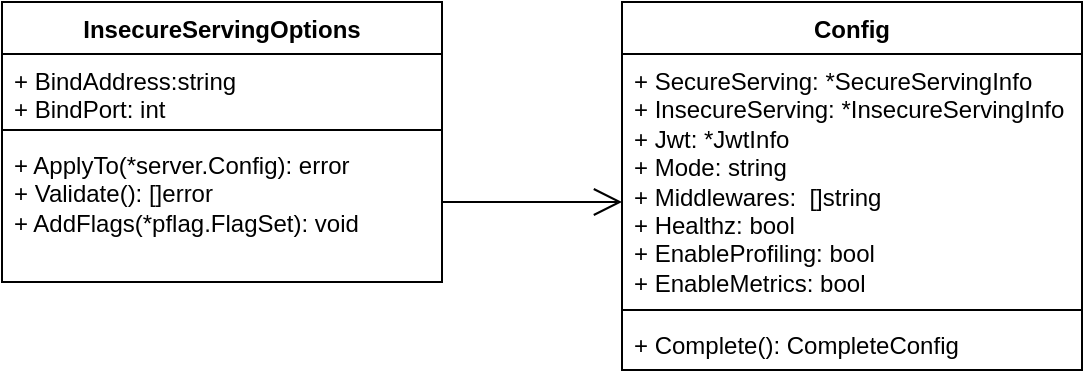<mxfile version="21.6.8" type="github">
  <diagram id="C5RBs43oDa-KdzZeNtuy" name="Page-1">
    <mxGraphModel dx="1242" dy="790" grid="1" gridSize="10" guides="1" tooltips="1" connect="1" arrows="1" fold="1" page="1" pageScale="1" pageWidth="827" pageHeight="1169" math="0" shadow="0">
      <root>
        <mxCell id="WIyWlLk6GJQsqaUBKTNV-0" />
        <mxCell id="WIyWlLk6GJQsqaUBKTNV-1" parent="WIyWlLk6GJQsqaUBKTNV-0" />
        <mxCell id="OIYcLblMBondmJTb5OLn-0" value="Config" style="swimlane;fontStyle=1;align=center;verticalAlign=top;childLayout=stackLayout;horizontal=1;startSize=26;horizontalStack=0;resizeParent=1;resizeParentMax=0;resizeLast=0;collapsible=1;marginBottom=0;whiteSpace=wrap;html=1;" vertex="1" parent="WIyWlLk6GJQsqaUBKTNV-1">
          <mxGeometry x="450" y="310" width="230" height="184" as="geometry" />
        </mxCell>
        <mxCell id="OIYcLblMBondmJTb5OLn-1" value="+ SecureServing: *SecureServingInfo&lt;br&gt;+ InsecureServing: *InsecureServingInfo&lt;br&gt;+ Jwt: *JwtInfo&lt;br&gt;+ Mode: string&lt;br&gt;+ Middlewares:&amp;nbsp; []string&lt;br&gt;+ Healthz: bool&lt;br&gt;+ EnableProfiling: bool&lt;br&gt;+ EnableMetrics: bool" style="text;strokeColor=none;fillColor=none;align=left;verticalAlign=top;spacingLeft=4;spacingRight=4;overflow=hidden;rotatable=0;points=[[0,0.5],[1,0.5]];portConstraint=eastwest;whiteSpace=wrap;html=1;" vertex="1" parent="OIYcLblMBondmJTb5OLn-0">
          <mxGeometry y="26" width="230" height="124" as="geometry" />
        </mxCell>
        <mxCell id="OIYcLblMBondmJTb5OLn-2" value="" style="line;strokeWidth=1;fillColor=none;align=left;verticalAlign=middle;spacingTop=-1;spacingLeft=3;spacingRight=3;rotatable=0;labelPosition=right;points=[];portConstraint=eastwest;strokeColor=inherit;" vertex="1" parent="OIYcLblMBondmJTb5OLn-0">
          <mxGeometry y="150" width="230" height="8" as="geometry" />
        </mxCell>
        <mxCell id="OIYcLblMBondmJTb5OLn-3" value="+ Complete(): CompleteConfig" style="text;strokeColor=none;fillColor=none;align=left;verticalAlign=top;spacingLeft=4;spacingRight=4;overflow=hidden;rotatable=0;points=[[0,0.5],[1,0.5]];portConstraint=eastwest;whiteSpace=wrap;html=1;" vertex="1" parent="OIYcLblMBondmJTb5OLn-0">
          <mxGeometry y="158" width="230" height="26" as="geometry" />
        </mxCell>
        <mxCell id="OIYcLblMBondmJTb5OLn-4" value="InsecureServingOptions" style="swimlane;fontStyle=1;align=center;verticalAlign=top;childLayout=stackLayout;horizontal=1;startSize=26;horizontalStack=0;resizeParent=1;resizeParentMax=0;resizeLast=0;collapsible=1;marginBottom=0;whiteSpace=wrap;html=1;" vertex="1" parent="WIyWlLk6GJQsqaUBKTNV-1">
          <mxGeometry x="140" y="310" width="220" height="140" as="geometry" />
        </mxCell>
        <mxCell id="OIYcLblMBondmJTb5OLn-5" value="+ BindAddress:string&lt;br&gt;+ BindPort: int" style="text;strokeColor=none;fillColor=none;align=left;verticalAlign=top;spacingLeft=4;spacingRight=4;overflow=hidden;rotatable=0;points=[[0,0.5],[1,0.5]];portConstraint=eastwest;whiteSpace=wrap;html=1;" vertex="1" parent="OIYcLblMBondmJTb5OLn-4">
          <mxGeometry y="26" width="220" height="34" as="geometry" />
        </mxCell>
        <mxCell id="OIYcLblMBondmJTb5OLn-6" value="" style="line;strokeWidth=1;fillColor=none;align=left;verticalAlign=middle;spacingTop=-1;spacingLeft=3;spacingRight=3;rotatable=0;labelPosition=right;points=[];portConstraint=eastwest;strokeColor=inherit;" vertex="1" parent="OIYcLblMBondmJTb5OLn-4">
          <mxGeometry y="60" width="220" height="8" as="geometry" />
        </mxCell>
        <mxCell id="OIYcLblMBondmJTb5OLn-7" value="+ ApplyTo(*server.Config): error&lt;br&gt;+ Validate(): []error&lt;br&gt;+ AddFlags(*pflag.FlagSet): void" style="text;strokeColor=none;fillColor=none;align=left;verticalAlign=top;spacingLeft=4;spacingRight=4;overflow=hidden;rotatable=0;points=[[0,0.5],[1,0.5]];portConstraint=eastwest;whiteSpace=wrap;html=1;" vertex="1" parent="OIYcLblMBondmJTb5OLn-4">
          <mxGeometry y="68" width="220" height="72" as="geometry" />
        </mxCell>
        <mxCell id="OIYcLblMBondmJTb5OLn-8" value="" style="endArrow=open;endFill=1;endSize=12;html=1;rounded=0;" edge="1" parent="WIyWlLk6GJQsqaUBKTNV-1">
          <mxGeometry width="160" relative="1" as="geometry">
            <mxPoint x="360" y="410" as="sourcePoint" />
            <mxPoint x="450" y="410" as="targetPoint" />
          </mxGeometry>
        </mxCell>
      </root>
    </mxGraphModel>
  </diagram>
</mxfile>

